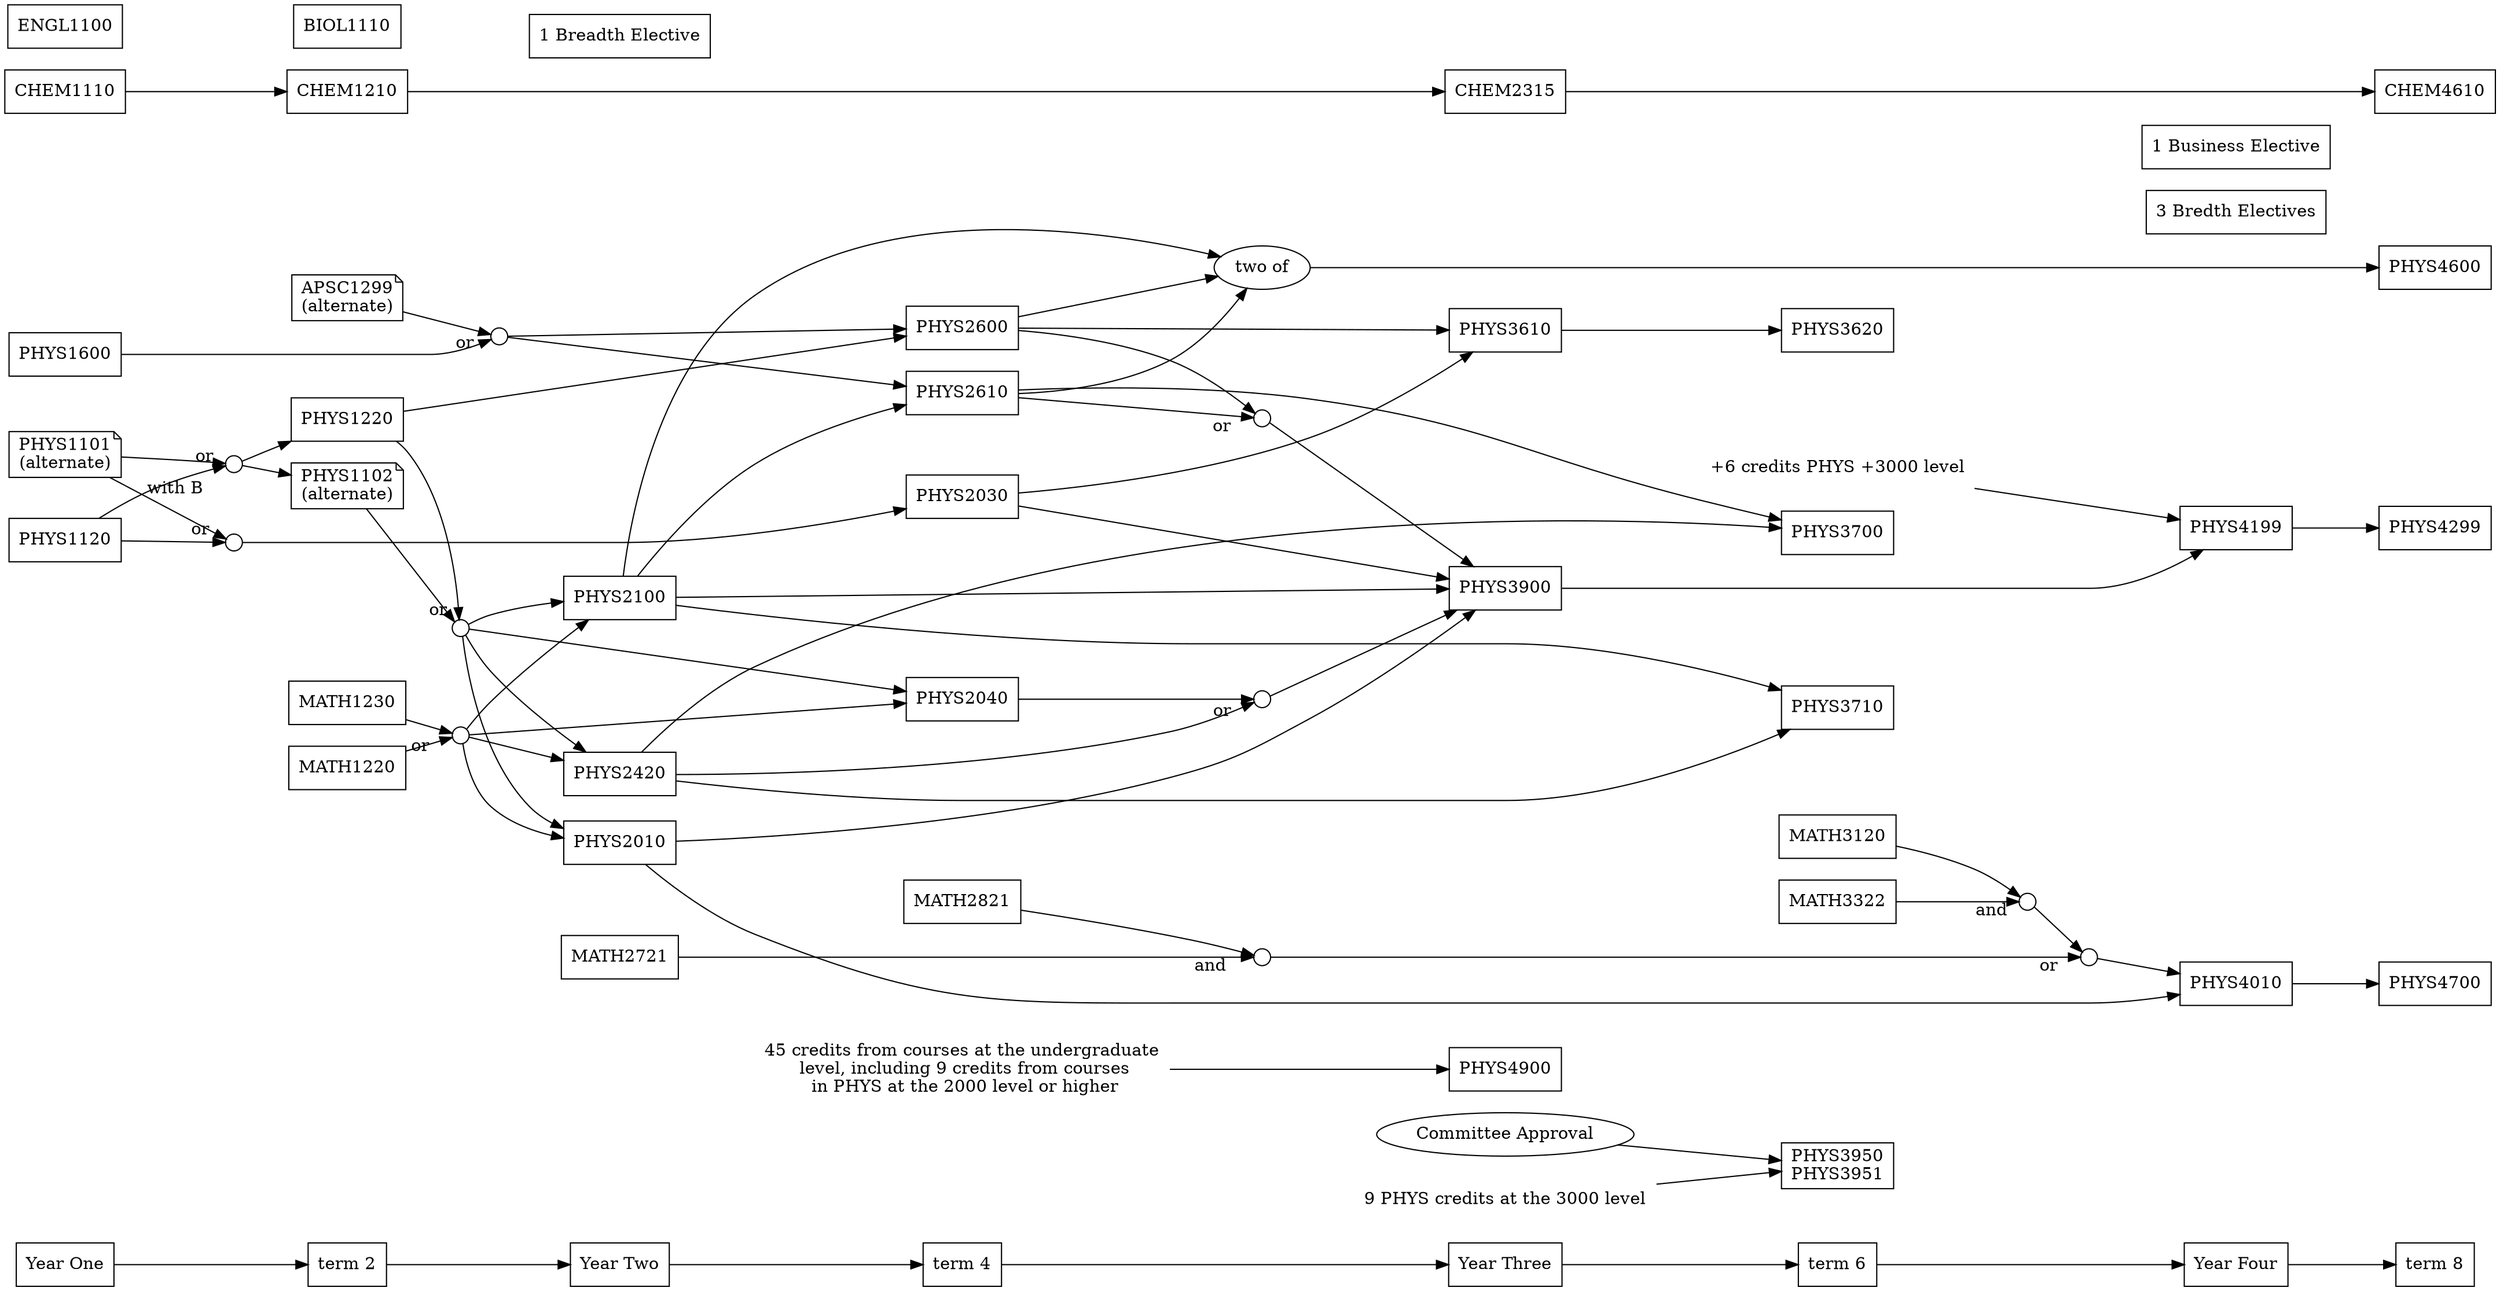 digraph PMT {
	edge [lblstyle="sloped"];
	rankdir=LR;
    overlap=false;
	node[shape=rect ];

// semester markers
    yearone [label="Year One"];
    y1t2 [label="term 2"];
    yeartwo [label="Year Two"];
    y2t2 [label="term 4"];
    yearthree [label="Year Three"];
    y3t2 [label="term 6"];
    yearfour [label="Year Four"];
    y4t2 [label="term 8"];
    
// Course nodes and alternative "ch" nodes
    PHYS3950 [label=<PHYS3950<br />PHYS3951>];
    phys1appr [label="Committee Approval", shape=oval];
    phys1c9 [label="9 PHYS credits at the 3000 level", shape= none];
    //PHYS3951;
    //phys2appr [label="Committee Approval", shape=oval];
    //phys2c9 [label="9 PHYS credits at the 3000 level", shape= none];
    PHYS4900;
    p4900 [label=<45 credits from courses at the undergraduate<br /> level, including 9 credits from courses<br /> in PHYS at the 2000 level or higher>, shape=none];
    PHYS4700;
    breadthE [label="3 Bredth Electives"];
    businessE [label="1 Business Elective"];
    PHYS4600;
    PHYS4299;
    PHYS4199;
    PHYS4010; 
    ch4600 [label="two of", shape=oval ]; // Must have two of three 
    
    CHEM4610;
    CHEM2315;
    CHEM1210;
    
    PHYS3900;
    ch3900 [label="+6 credits PHYS +3000 level", shape=none ];
    or1c3900 [label="", shape=circle, height=0.2]; //or
    or2c3900 [label="", shape=circle, height=0.2]; //or
    PHYS3610;
    PHYS3620;
    
    PHYS2010;
    PHYS2030;
    ch2030 [label="", shape=circle, height=0.2]; //or
    PHYS2040;
    PHYS2420;
    PHYS2100;
    ch2100 [ label="", shape=circle, height=0.2]; //or
    breadthE2nd [label="1 Breadth Elective"];
    PHYS2600;
    PHYS2610;
    PHYS3710;
    PHYS3700;
    
    PHYS1220;
    PHYS1120;
    PHYS1101 [label=<PHYS1101<br />(alternate)>, shape=note];
    PHYS1102 [label=<PHYS1102<br />(alternate)>, shape=note];
    ch1220 [label="", shape=circle, height=0.2]; //or
    PHYS1600;
    APSC1299 [label=<APSC1299<br />(alternate)>, shape=note];
    ch1299 [label="", shape=circle, height=0.2]; //or
    
    MATH1220;
    MATH1230;
    MATH2721;
    MATH2821;
    MATH3120;
    MATH3322;
    ch4010 [label="", shape=circle, height=0.2]; //or
    both4010 [label="", shape=circle, height=0.2]; //and
    oboth4010 [label="", shape=circle, height=0.2]; //and
    chm2100 [label="", shape=circle, height=0.2]; //or
    
    BIOL1110;
    CHEM1110;
    //CHEM1210; 
    ENGL1100;
    
// Dependencies -- edges
    yearone  -> y1t2 -> yeartwo -> y2t2 ->  yearthree -> y3t2  -> yearfour -> y4t2  ;
    PHYS2010 -> PHYS4010 -> PHYS4700   ;
    p4900 -> PHYS4900;
    phys1appr -> PHYS3950;
    phys1c9 -> PHYS3950;
    //phys2appr -> PHYS3951;
    //phys2c9 -> PHYS3951;
    CHEM1210 -> CHEM2315 -> CHEM4610  ;
    ch4010 -> PHYS4010  ;
    both4010 -> ch4010  [headlabel="or    "];
    MATH2721 -> both4010  [headlabel="and     "];
    MATH2821 -> both4010  ;
    MATH3120 -> oboth4010  ;
    MATH3322 -> oboth4010  [headlabel="and  "];
    oboth4010 -> ch4010  ;
    ch4600 -> PHYS4600  ;
    PHYS2100 -> ch4600  ;
    PHYS2100 -> PHYS3900  ;
    PHYS2600 -> PHYS3610  ;
    PHYS2030 -> PHYS3610  ;
    PHYS3610 -> PHYS3620  ;
    chm2100 -> PHYS2100  ;
    chm2100 -> PHYS2040  ;
    MATH1220 -> chm2100  [headlabel="or    "];
    MATH1230 -> chm2100   ;
    ch2100 -> PHYS2100  ;
    ch2100 -> PHYS2040  ;
    PHYS1102 -> ch2100 ;
    PHYS1220 -> ch2100 [headlabel="or  "]  ;
    PHYS2600 -> ch4600  ;
    PHYS1220 -> PHYS2600  ;
    PHYS1101 -> ch1220  ;
    PHYS1120 -> ch1220  [headlabel="or  "];
    ch1220 -> PHYS1102  ;
    ch1220 -> PHYS1220  ;
    PHYS1600 -> ch1299  ;
    APSC1299 -> ch1299  [headlabel="or   "] ;
    ch1299 -> PHYS2600  ;
    ch1299 -> PHYS2610  ;
    PHYS2100 -> PHYS2610  ;
    PHYS2610 -> ch4600  ;
    PHYS4199 -> PHYS4299  ;
    PHYS3900 -> PHYS4199  ;
    ch3900 -> PHYS4199  ;
    or1c3900 -> PHYS3900  ;
    or2c3900 -> PHYS3900  ;
    PHYS2010 -> PHYS3900  ;
    PHYS2030 -> PHYS3900  ;
    ch2030 -> PHYS2030  ;
    PHYS1120 -> ch2030 ;
    PHYS1101 -> ch2030 [label="with B", headlabel="or   "];
    
    PHYS2040 -> or2c3900  ;
    PHYS2420 -> or2c3900  [headlabel="or    "] ;
    ch2100 -> PHYS2420  ;
    chm2100 -> PHYS2420  ;
    ch2100 -> PHYS2010  ;
    chm2100 -> PHYS2010  ;
    // chm2100 -> PHYS1220   ; actually a Co-requisite
    PHYS2600 -> or1c3900  ;
    PHYS2610 -> or1c3900  [headlabel="or    "] ; 
    PHYS2100 -> PHYS3710  ;
    PHYS2420 -> PHYS3700  ;
    PHYS2610 -> PHYS3700  ;
    PHYS2420 -> PHYS3710  ;
    CHEM1110 -> CHEM1210  ;
    { rank=same; yearfour, PHYS4010, PHYS4199, breadthE, businessE };
    { rank=same; yeartwo, PHYS2010, PHYS2420, MATH2721, breadthE2nd };
    { rank=same; y2t2, PHYS2030, PHYS2040, MATH2821, p4900 };
    { rank=same; y4t2, PHYS4600, PHYS4299, CHEM4610 };
    { rank=same; yearthree, PHYS3900, PHYS3610,  CHEM2315, PHYS4900 }; 
    { rank=same; y3t2, PHYS3710, PHYS3700, PHYS3620, MATH3120, MATH3322, PHYS3950, ch3900 };
    { rank=same; yeartwo, PHYS2100};
    { rank=same; y2t2, PHYS2600};
    { rank=same; y2t2, PHYS2610};
    { rank=same; yearone, PHYS1600, PHYS1101, PHYS1120};
    { rank=same; yearone, CHEM1110, ENGL1100};
    { rank=same; y1t2, BIOL1110, PHYS1220, APSC1299, PHYS1102, CHEM1210, MATH1220, MATH1230 };
    
// dot -Tpng pmt.gv -o pmt.png
}
